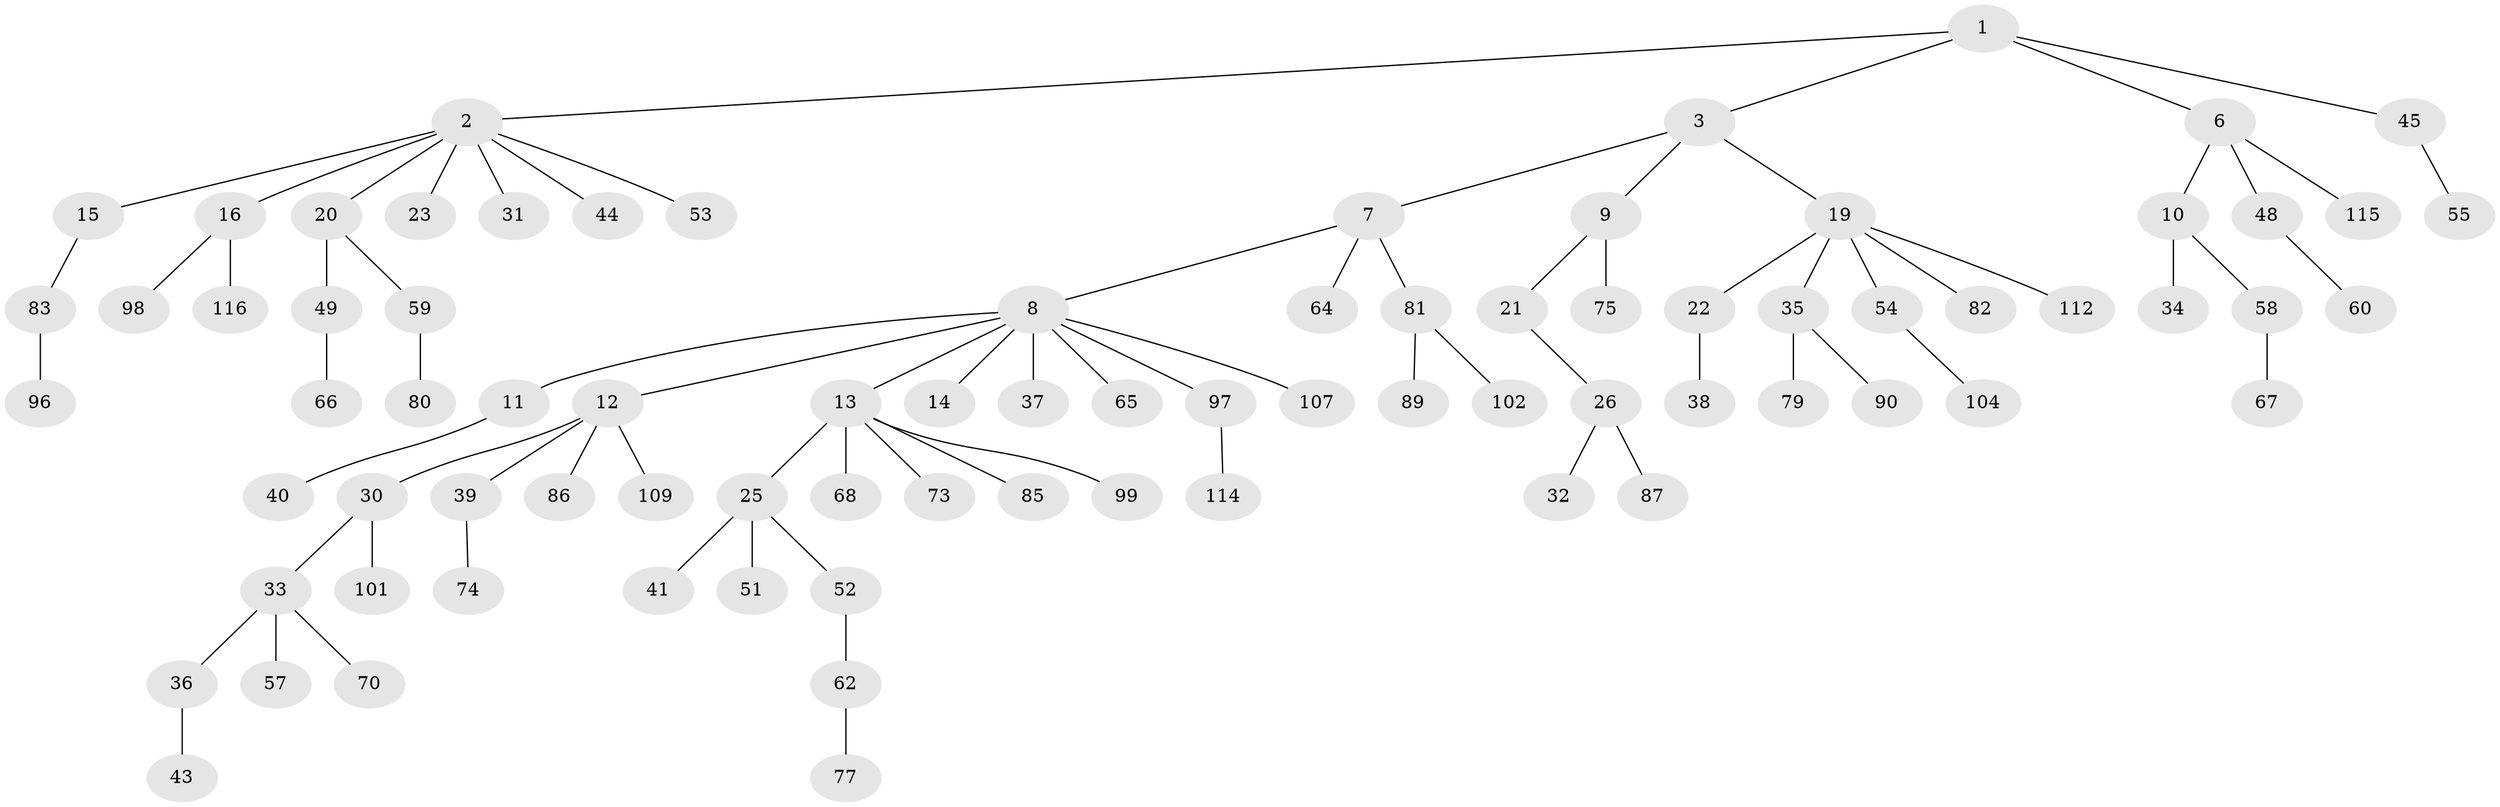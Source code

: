 // Generated by graph-tools (version 1.1) at 2025/24/03/03/25 07:24:08]
// undirected, 81 vertices, 80 edges
graph export_dot {
graph [start="1"]
  node [color=gray90,style=filled];
  1 [super="+18"];
  2 [super="+4"];
  3 [super="+5"];
  6 [super="+110"];
  7 [super="+63"];
  8 [super="+17"];
  9;
  10 [super="+105"];
  11;
  12 [super="+27"];
  13 [super="+28"];
  14;
  15 [super="+78"];
  16 [super="+24"];
  19 [super="+46"];
  20 [super="+29"];
  21;
  22;
  23 [super="+108"];
  25 [super="+42"];
  26 [super="+50"];
  30;
  31;
  32;
  33 [super="+47"];
  34 [super="+61"];
  35 [super="+56"];
  36;
  37 [super="+100"];
  38;
  39;
  40;
  41;
  43 [super="+88"];
  44 [super="+95"];
  45;
  48;
  49;
  51;
  52 [super="+91"];
  53 [super="+71"];
  54 [super="+69"];
  55;
  57 [super="+72"];
  58 [super="+76"];
  59;
  60 [super="+111"];
  62;
  64 [super="+94"];
  65;
  66 [super="+92"];
  67;
  68;
  70;
  73;
  74;
  75;
  77;
  79;
  80;
  81 [super="+84"];
  82;
  83 [super="+113"];
  85;
  86;
  87 [super="+93"];
  89 [super="+106"];
  90 [super="+103"];
  96;
  97;
  98;
  99;
  101;
  102;
  104;
  107;
  109;
  112;
  114;
  115;
  116;
  1 -- 2;
  1 -- 3;
  1 -- 6;
  1 -- 45;
  2 -- 20;
  2 -- 23;
  2 -- 31;
  2 -- 53;
  2 -- 16;
  2 -- 44;
  2 -- 15;
  3 -- 7;
  3 -- 19;
  3 -- 9;
  6 -- 10;
  6 -- 48;
  6 -- 115;
  7 -- 8;
  7 -- 64;
  7 -- 81;
  8 -- 11;
  8 -- 12;
  8 -- 13;
  8 -- 14;
  8 -- 37;
  8 -- 65;
  8 -- 107;
  8 -- 97;
  9 -- 21;
  9 -- 75;
  10 -- 34;
  10 -- 58;
  11 -- 40;
  12 -- 30;
  12 -- 39;
  12 -- 109;
  12 -- 86;
  13 -- 25;
  13 -- 68;
  13 -- 85;
  13 -- 99;
  13 -- 73;
  15 -- 83;
  16 -- 116;
  16 -- 98;
  19 -- 22;
  19 -- 35;
  19 -- 82;
  19 -- 112;
  19 -- 54;
  20 -- 59;
  20 -- 49;
  21 -- 26;
  22 -- 38;
  25 -- 41;
  25 -- 52;
  25 -- 51;
  26 -- 32;
  26 -- 87;
  30 -- 33;
  30 -- 101;
  33 -- 36;
  33 -- 57;
  33 -- 70;
  35 -- 79;
  35 -- 90;
  36 -- 43;
  39 -- 74;
  45 -- 55;
  48 -- 60;
  49 -- 66;
  52 -- 62;
  54 -- 104;
  58 -- 67;
  59 -- 80;
  62 -- 77;
  81 -- 102;
  81 -- 89;
  83 -- 96;
  97 -- 114;
}
